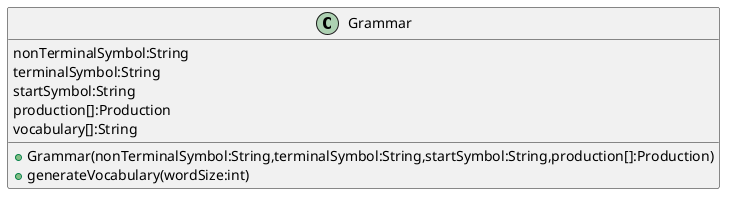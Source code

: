 @startuml Grammar class

    class Grammar{
        nonTerminalSymbol:String
        terminalSymbol:String
        startSymbol:String 
        production[]:Production
        vocabulary[]:String  

        +Grammar(nonTerminalSymbol:String,terminalSymbol:String,startSymbol:String,production[]:Production)
        +generateVocabulary(wordSize:int)
    }
@enduml